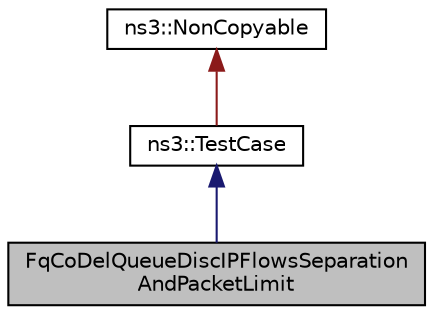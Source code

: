 digraph "FqCoDelQueueDiscIPFlowsSeparationAndPacketLimit"
{
 // LATEX_PDF_SIZE
  edge [fontname="Helvetica",fontsize="10",labelfontname="Helvetica",labelfontsize="10"];
  node [fontname="Helvetica",fontsize="10",shape=record];
  Node1 [label="FqCoDelQueueDiscIPFlowsSeparation\lAndPacketLimit",height=0.2,width=0.4,color="black", fillcolor="grey75", style="filled", fontcolor="black",tooltip="This class tests the IP flows separation and the packet limit."];
  Node2 -> Node1 [dir="back",color="midnightblue",fontsize="10",style="solid",fontname="Helvetica"];
  Node2 [label="ns3::TestCase",height=0.2,width=0.4,color="black", fillcolor="white", style="filled",URL="$classns3_1_1_test_case.html",tooltip="encapsulates test code"];
  Node3 -> Node2 [dir="back",color="firebrick4",fontsize="10",style="solid",fontname="Helvetica"];
  Node3 [label="ns3::NonCopyable",height=0.2,width=0.4,color="black", fillcolor="white", style="filled",URL="$classns3_1_1_non_copyable.html",tooltip="A base class for (non-Singleton) objects which shouldn't be copied."];
}
